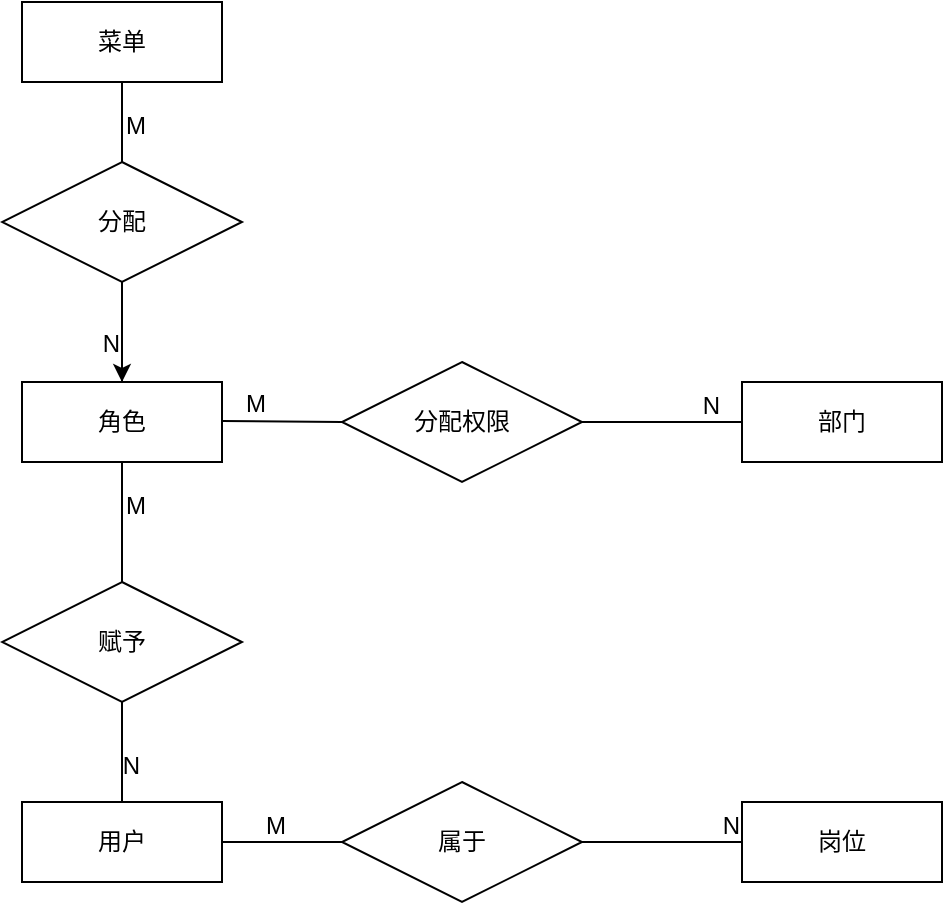 <mxfile version="21.1.4" type="github">
  <diagram id="R2lEEEUBdFMjLlhIrx00" name="Page-1">
    <mxGraphModel dx="1235" dy="636" grid="1" gridSize="10" guides="1" tooltips="1" connect="1" arrows="1" fold="1" page="1" pageScale="1" pageWidth="850" pageHeight="1100" math="0" shadow="0" extFonts="Permanent Marker^https://fonts.googleapis.com/css?family=Permanent+Marker">
      <root>
        <mxCell id="0" />
        <mxCell id="1" parent="0" />
        <mxCell id="m0NA24fNPYPdCkzzeW0N-12" value="&lt;p class=&quot;MsoNormal&quot;&gt;&lt;font face=&quot;宋体&quot;&gt;部门&lt;/font&gt;&lt;/p&gt;" style="whiteSpace=wrap;html=1;align=center;" vertex="1" parent="1">
          <mxGeometry x="480" y="230" width="100" height="40" as="geometry" />
        </mxCell>
        <mxCell id="m0NA24fNPYPdCkzzeW0N-13" value="&lt;p class=&quot;MsoNormal&quot;&gt;&lt;font face=&quot;宋体&quot;&gt;角色&lt;/font&gt;&lt;/p&gt;" style="whiteSpace=wrap;html=1;align=center;" vertex="1" parent="1">
          <mxGeometry x="120" y="230" width="100" height="40" as="geometry" />
        </mxCell>
        <mxCell id="m0NA24fNPYPdCkzzeW0N-15" value="" style="endArrow=none;html=1;rounded=0;entryX=0;entryY=0.5;entryDx=0;entryDy=0;" edge="1" parent="1" source="m0NA24fNPYPdCkzzeW0N-10" target="m0NA24fNPYPdCkzzeW0N-12">
          <mxGeometry relative="1" as="geometry">
            <mxPoint x="220" y="249.5" as="sourcePoint" />
            <mxPoint x="350.314" y="249.843" as="targetPoint" />
          </mxGeometry>
        </mxCell>
        <mxCell id="m0NA24fNPYPdCkzzeW0N-17" value="N" style="resizable=0;html=1;whiteSpace=wrap;align=right;verticalAlign=bottom;" connectable="0" vertex="1" parent="m0NA24fNPYPdCkzzeW0N-15">
          <mxGeometry x="1" relative="1" as="geometry">
            <mxPoint x="-10" as="offset" />
          </mxGeometry>
        </mxCell>
        <mxCell id="m0NA24fNPYPdCkzzeW0N-20" value="用户" style="whiteSpace=wrap;html=1;align=center;" vertex="1" parent="1">
          <mxGeometry x="120" y="440" width="100" height="40" as="geometry" />
        </mxCell>
        <mxCell id="m0NA24fNPYPdCkzzeW0N-21" value="" style="endArrow=none;html=1;rounded=0;exitX=0.5;exitY=1;exitDx=0;exitDy=0;entryX=0.5;entryY=0;entryDx=0;entryDy=0;" edge="1" parent="1" source="m0NA24fNPYPdCkzzeW0N-24" target="m0NA24fNPYPdCkzzeW0N-20">
          <mxGeometry relative="1" as="geometry">
            <mxPoint x="170" y="400" as="sourcePoint" />
            <mxPoint x="330" y="400" as="targetPoint" />
          </mxGeometry>
        </mxCell>
        <mxCell id="m0NA24fNPYPdCkzzeW0N-23" value="N" style="resizable=0;html=1;whiteSpace=wrap;align=right;verticalAlign=bottom;" connectable="0" vertex="1" parent="m0NA24fNPYPdCkzzeW0N-21">
          <mxGeometry x="1" relative="1" as="geometry">
            <mxPoint x="10" y="-10" as="offset" />
          </mxGeometry>
        </mxCell>
        <mxCell id="m0NA24fNPYPdCkzzeW0N-25" value="" style="endArrow=none;html=1;rounded=0;exitX=0.5;exitY=1;exitDx=0;exitDy=0;entryX=0.5;entryY=0;entryDx=0;entryDy=0;" edge="1" parent="1" source="m0NA24fNPYPdCkzzeW0N-13" target="m0NA24fNPYPdCkzzeW0N-24">
          <mxGeometry relative="1" as="geometry">
            <mxPoint x="170" y="310" as="sourcePoint" />
            <mxPoint x="170" y="490" as="targetPoint" />
          </mxGeometry>
        </mxCell>
        <mxCell id="m0NA24fNPYPdCkzzeW0N-26" value="M" style="resizable=0;html=1;whiteSpace=wrap;align=left;verticalAlign=bottom;" connectable="0" vertex="1" parent="m0NA24fNPYPdCkzzeW0N-25">
          <mxGeometry x="-1" relative="1" as="geometry">
            <mxPoint y="30" as="offset" />
          </mxGeometry>
        </mxCell>
        <mxCell id="m0NA24fNPYPdCkzzeW0N-24" value="赋予" style="shape=rhombus;perimeter=rhombusPerimeter;whiteSpace=wrap;html=1;align=center;" vertex="1" parent="1">
          <mxGeometry x="110" y="330" width="120" height="60" as="geometry" />
        </mxCell>
        <mxCell id="m0NA24fNPYPdCkzzeW0N-30" value="&lt;p class=&quot;MsoNormal&quot;&gt;&lt;font face=&quot;宋体&quot;&gt;岗位&lt;/font&gt;&lt;/p&gt;" style="whiteSpace=wrap;html=1;align=center;" vertex="1" parent="1">
          <mxGeometry x="480" y="440" width="100" height="40" as="geometry" />
        </mxCell>
        <mxCell id="m0NA24fNPYPdCkzzeW0N-31" value="N" style="resizable=0;html=1;whiteSpace=wrap;align=right;verticalAlign=bottom;" connectable="0" vertex="1" parent="1">
          <mxGeometry x="480.0" y="460.0" as="geometry" />
        </mxCell>
        <mxCell id="m0NA24fNPYPdCkzzeW0N-33" value="" style="endArrow=none;html=1;rounded=0;entryX=0;entryY=0.5;entryDx=0;entryDy=0;" edge="1" parent="1" target="m0NA24fNPYPdCkzzeW0N-30">
          <mxGeometry relative="1" as="geometry">
            <mxPoint x="220" y="460" as="sourcePoint" />
            <mxPoint x="380" y="460" as="targetPoint" />
          </mxGeometry>
        </mxCell>
        <mxCell id="m0NA24fNPYPdCkzzeW0N-34" value="M" style="resizable=0;html=1;whiteSpace=wrap;align=left;verticalAlign=bottom;" connectable="0" vertex="1" parent="m0NA24fNPYPdCkzzeW0N-33">
          <mxGeometry x="-1" relative="1" as="geometry">
            <mxPoint x="20" as="offset" />
          </mxGeometry>
        </mxCell>
        <mxCell id="m0NA24fNPYPdCkzzeW0N-32" value="属于" style="shape=rhombus;perimeter=rhombusPerimeter;whiteSpace=wrap;html=1;align=center;" vertex="1" parent="1">
          <mxGeometry x="280" y="430" width="120" height="60" as="geometry" />
        </mxCell>
        <mxCell id="m0NA24fNPYPdCkzzeW0N-36" value="" style="endArrow=none;html=1;rounded=0;entryX=0.5;entryY=0;entryDx=0;entryDy=0;exitX=0.5;exitY=1;exitDx=0;exitDy=0;" edge="1" parent="1" source="m0NA24fNPYPdCkzzeW0N-43" target="m0NA24fNPYPdCkzzeW0N-13">
          <mxGeometry relative="1" as="geometry">
            <mxPoint x="80" y="150" as="sourcePoint" />
            <mxPoint x="240" y="150" as="targetPoint" />
          </mxGeometry>
        </mxCell>
        <mxCell id="m0NA24fNPYPdCkzzeW0N-38" value="N" style="resizable=0;html=1;whiteSpace=wrap;align=right;verticalAlign=bottom;" connectable="0" vertex="1" parent="m0NA24fNPYPdCkzzeW0N-36">
          <mxGeometry x="1" relative="1" as="geometry">
            <mxPoint y="-11" as="offset" />
          </mxGeometry>
        </mxCell>
        <mxCell id="m0NA24fNPYPdCkzzeW0N-42" value="菜单" style="whiteSpace=wrap;html=1;align=center;" vertex="1" parent="1">
          <mxGeometry x="120" y="40" width="100" height="40" as="geometry" />
        </mxCell>
        <mxCell id="m0NA24fNPYPdCkzzeW0N-44" value="" style="endArrow=none;html=1;rounded=0;entryX=0.5;entryY=0;entryDx=0;entryDy=0;exitX=0.5;exitY=1;exitDx=0;exitDy=0;" edge="1" parent="1" source="m0NA24fNPYPdCkzzeW0N-42" target="m0NA24fNPYPdCkzzeW0N-43">
          <mxGeometry relative="1" as="geometry">
            <mxPoint x="170" y="80" as="sourcePoint" />
            <mxPoint x="170" y="230" as="targetPoint" />
          </mxGeometry>
        </mxCell>
        <mxCell id="m0NA24fNPYPdCkzzeW0N-45" value="M" style="resizable=0;html=1;whiteSpace=wrap;align=left;verticalAlign=bottom;" connectable="0" vertex="1" parent="m0NA24fNPYPdCkzzeW0N-44">
          <mxGeometry x="-1" relative="1" as="geometry">
            <mxPoint y="30" as="offset" />
          </mxGeometry>
        </mxCell>
        <mxCell id="m0NA24fNPYPdCkzzeW0N-47" value="" style="edgeStyle=orthogonalEdgeStyle;rounded=0;orthogonalLoop=1;jettySize=auto;html=1;" edge="1" parent="1" source="m0NA24fNPYPdCkzzeW0N-43" target="m0NA24fNPYPdCkzzeW0N-13">
          <mxGeometry relative="1" as="geometry" />
        </mxCell>
        <mxCell id="m0NA24fNPYPdCkzzeW0N-43" value="分配" style="shape=rhombus;perimeter=rhombusPerimeter;whiteSpace=wrap;html=1;align=center;" vertex="1" parent="1">
          <mxGeometry x="110" y="120" width="120" height="60" as="geometry" />
        </mxCell>
        <mxCell id="m0NA24fNPYPdCkzzeW0N-48" value="" style="endArrow=none;html=1;rounded=0;entryX=0;entryY=0.5;entryDx=0;entryDy=0;" edge="1" parent="1" target="m0NA24fNPYPdCkzzeW0N-10">
          <mxGeometry relative="1" as="geometry">
            <mxPoint x="220" y="249.5" as="sourcePoint" />
            <mxPoint x="520" y="250" as="targetPoint" />
          </mxGeometry>
        </mxCell>
        <mxCell id="m0NA24fNPYPdCkzzeW0N-49" value="M" style="resizable=0;html=1;whiteSpace=wrap;align=left;verticalAlign=bottom;" connectable="0" vertex="1" parent="m0NA24fNPYPdCkzzeW0N-48">
          <mxGeometry x="-1" relative="1" as="geometry">
            <mxPoint x="10" as="offset" />
          </mxGeometry>
        </mxCell>
        <mxCell id="m0NA24fNPYPdCkzzeW0N-10" value="分配权限" style="shape=rhombus;perimeter=rhombusPerimeter;whiteSpace=wrap;html=1;align=center;" vertex="1" parent="1">
          <mxGeometry x="280" y="220" width="120" height="60" as="geometry" />
        </mxCell>
      </root>
    </mxGraphModel>
  </diagram>
</mxfile>
